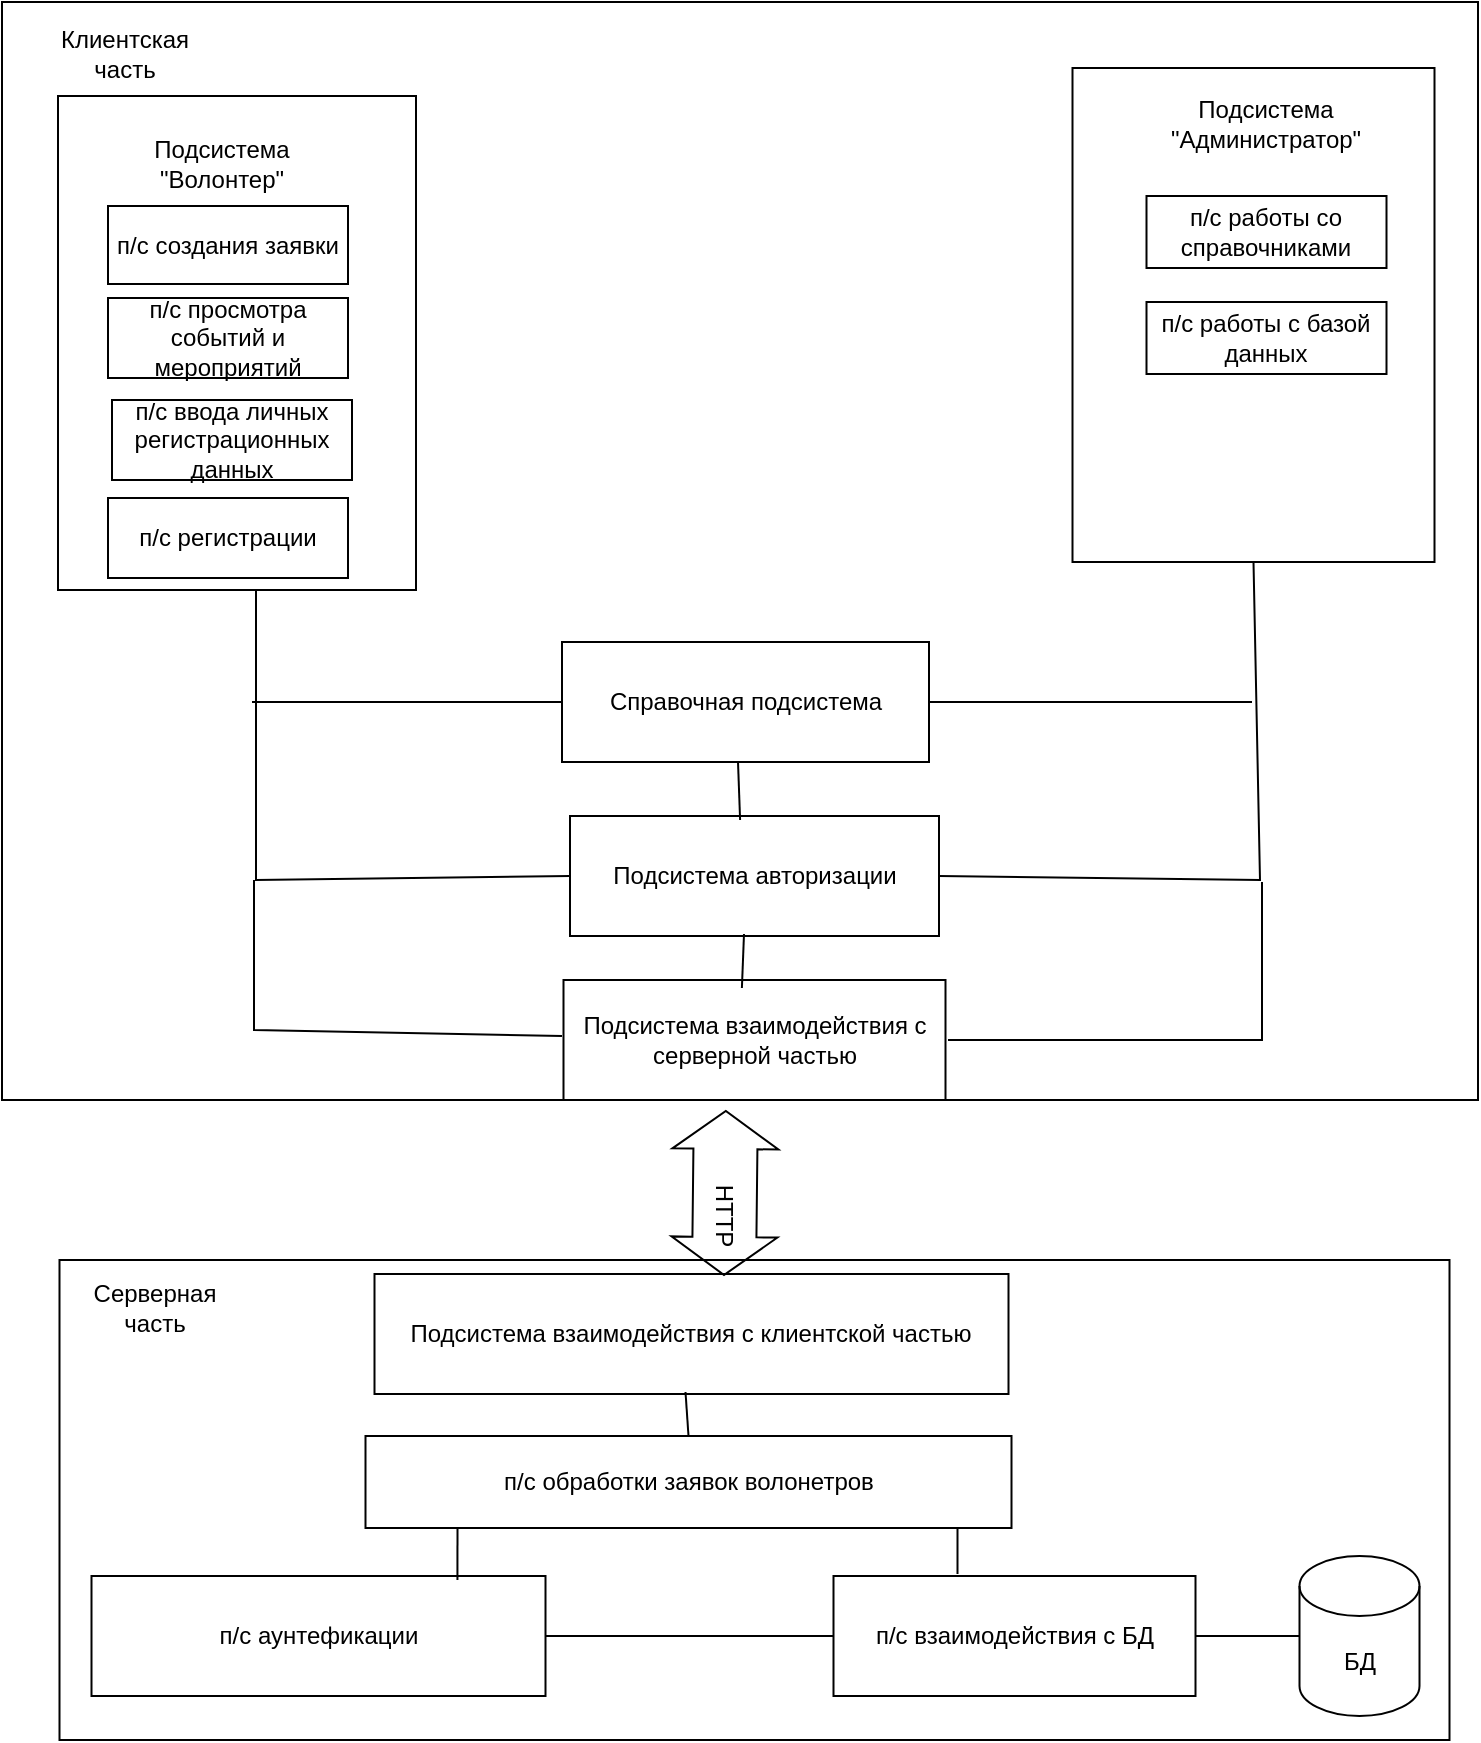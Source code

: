 <mxfile version="24.8.4">
  <diagram name="Страница — 1" id="MMwYMrBjLCGeWuF0NXBC">
    <mxGraphModel dx="1969" dy="878" grid="0" gridSize="10" guides="1" tooltips="1" connect="1" arrows="1" fold="1" page="1" pageScale="1" pageWidth="1169" pageHeight="1654" math="0" shadow="0">
      <root>
        <mxCell id="0" />
        <mxCell id="1" parent="0" />
        <mxCell id="FDYRo6DKzsIXx-MK1S8J-13" value="" style="rounded=0;whiteSpace=wrap;html=1;" parent="1" vertex="1">
          <mxGeometry x="116" y="217" width="738" height="549" as="geometry" />
        </mxCell>
        <mxCell id="FDYRo6DKzsIXx-MK1S8J-14" value="Клиентская часть" style="text;html=1;align=center;verticalAlign=middle;whiteSpace=wrap;rounded=0;" parent="1" vertex="1">
          <mxGeometry x="132" y="228" width="91" height="30" as="geometry" />
        </mxCell>
        <mxCell id="FDYRo6DKzsIXx-MK1S8J-16" value="" style="rounded=0;whiteSpace=wrap;html=1;" parent="1" vertex="1">
          <mxGeometry x="144.75" y="846" width="695" height="240" as="geometry" />
        </mxCell>
        <mxCell id="FDYRo6DKzsIXx-MK1S8J-17" value="Серверная часть" style="text;html=1;align=center;verticalAlign=middle;whiteSpace=wrap;rounded=0;" parent="1" vertex="1">
          <mxGeometry x="151.75" y="855" width="81" height="30" as="geometry" />
        </mxCell>
        <mxCell id="FDYRo6DKzsIXx-MK1S8J-20" value="Подсистема взаимодействия с клиентской частью" style="rounded=0;whiteSpace=wrap;html=1;" parent="1" vertex="1">
          <mxGeometry x="302.25" y="853" width="317" height="60" as="geometry" />
        </mxCell>
        <mxCell id="FDYRo6DKzsIXx-MK1S8J-21" value="БД" style="shape=cylinder3;whiteSpace=wrap;html=1;boundedLbl=1;backgroundOutline=1;size=15;" parent="1" vertex="1">
          <mxGeometry x="764.75" y="994" width="60" height="80" as="geometry" />
        </mxCell>
        <mxCell id="FDYRo6DKzsIXx-MK1S8J-22" value="п/с аунтефикации" style="rounded=0;whiteSpace=wrap;html=1;" parent="1" vertex="1">
          <mxGeometry x="160.75" y="1004" width="227" height="60" as="geometry" />
        </mxCell>
        <mxCell id="FDYRo6DKzsIXx-MK1S8J-23" value="п/с взаимодействия с БД" style="rounded=0;whiteSpace=wrap;html=1;" parent="1" vertex="1">
          <mxGeometry x="531.75" y="1004" width="181" height="60" as="geometry" />
        </mxCell>
        <mxCell id="FDYRo6DKzsIXx-MK1S8J-26" value="" style="endArrow=none;html=1;rounded=0;entryX=0;entryY=0.5;entryDx=0;entryDy=0;exitX=1;exitY=0.5;exitDx=0;exitDy=0;" parent="1" source="FDYRo6DKzsIXx-MK1S8J-22" target="FDYRo6DKzsIXx-MK1S8J-23" edge="1">
          <mxGeometry width="50" height="50" relative="1" as="geometry">
            <mxPoint x="422.25" y="1019" as="sourcePoint" />
            <mxPoint x="472.25" y="969" as="targetPoint" />
          </mxGeometry>
        </mxCell>
        <mxCell id="FDYRo6DKzsIXx-MK1S8J-27" value="" style="endArrow=none;html=1;rounded=0;entryX=0;entryY=0.5;entryDx=0;entryDy=0;entryPerimeter=0;" parent="1" source="FDYRo6DKzsIXx-MK1S8J-23" target="FDYRo6DKzsIXx-MK1S8J-21" edge="1">
          <mxGeometry width="50" height="50" relative="1" as="geometry">
            <mxPoint x="715.25" y="1017" as="sourcePoint" />
            <mxPoint x="765.25" y="967" as="targetPoint" />
          </mxGeometry>
        </mxCell>
        <mxCell id="FDYRo6DKzsIXx-MK1S8J-36" value="" style="shape=flexArrow;endArrow=classic;startArrow=classic;html=1;rounded=0;exitX=1;exitY=0.5;exitDx=0;exitDy=0;width=32;entryX=0.425;entryY=1.083;entryDx=0;entryDy=0;entryPerimeter=0;" parent="1" source="FDYRo6DKzsIXx-MK1S8J-38" edge="1" target="FDYRo6DKzsIXx-MK1S8J-46">
          <mxGeometry width="100" height="100" relative="1" as="geometry">
            <mxPoint x="626.99" y="904.42" as="sourcePoint" />
            <mxPoint x="625.005" y="772" as="targetPoint" />
          </mxGeometry>
        </mxCell>
        <mxCell id="FDYRo6DKzsIXx-MK1S8J-38" value="HTTP" style="text;html=1;align=center;verticalAlign=middle;whiteSpace=wrap;rounded=0;rotation=90;" parent="1" vertex="1">
          <mxGeometry x="447" y="809" width="60" height="30" as="geometry" />
        </mxCell>
        <mxCell id="FDYRo6DKzsIXx-MK1S8J-44" value="Подсистема авторизации" style="rounded=0;whiteSpace=wrap;html=1;" parent="1" vertex="1">
          <mxGeometry x="400" y="624" width="184.5" height="60" as="geometry" />
        </mxCell>
        <mxCell id="FDYRo6DKzsIXx-MK1S8J-59" value="" style="endArrow=none;html=1;rounded=0;exitX=1;exitY=0.5;exitDx=0;exitDy=0;" parent="1" source="FDYRo6DKzsIXx-MK1S8J-45" edge="1">
          <mxGeometry width="50" height="50" relative="1" as="geometry">
            <mxPoint x="695" y="572" as="sourcePoint" />
            <mxPoint x="741" y="567" as="targetPoint" />
          </mxGeometry>
        </mxCell>
        <mxCell id="FDYRo6DKzsIXx-MK1S8J-45" value="Справочная подсистема" style="rounded=0;whiteSpace=wrap;html=1;" parent="1" vertex="1">
          <mxGeometry x="396" y="537" width="183.5" height="60" as="geometry" />
        </mxCell>
        <mxCell id="FDYRo6DKzsIXx-MK1S8J-46" value="Подсистема взаимодействия с серверной частью" style="rounded=0;whiteSpace=wrap;html=1;" parent="1" vertex="1">
          <mxGeometry x="396.75" y="706" width="191" height="60" as="geometry" />
        </mxCell>
        <mxCell id="FDYRo6DKzsIXx-MK1S8J-47" value="" style="rounded=0;whiteSpace=wrap;html=1;" parent="1" vertex="1">
          <mxGeometry x="651.25" y="250" width="181" height="247" as="geometry" />
        </mxCell>
        <mxCell id="FDYRo6DKzsIXx-MK1S8J-48" value="Подсистема &quot;Администратор&quot;" style="text;html=1;align=center;verticalAlign=middle;whiteSpace=wrap;rounded=0;" parent="1" vertex="1">
          <mxGeometry x="718.25" y="263" width="60" height="30" as="geometry" />
        </mxCell>
        <mxCell id="FDYRo6DKzsIXx-MK1S8J-49" value="" style="rounded=0;whiteSpace=wrap;html=1;" parent="1" vertex="1">
          <mxGeometry x="144" y="264" width="179" height="247" as="geometry" />
        </mxCell>
        <mxCell id="FDYRo6DKzsIXx-MK1S8J-50" value="Подсистема &quot;Волонтер&quot;" style="text;html=1;align=center;verticalAlign=middle;whiteSpace=wrap;rounded=0;" parent="1" vertex="1">
          <mxGeometry x="196" y="283" width="60" height="30" as="geometry" />
        </mxCell>
        <mxCell id="FDYRo6DKzsIXx-MK1S8J-51" value="п/с создания заявки" style="rounded=0;whiteSpace=wrap;html=1;" parent="1" vertex="1">
          <mxGeometry x="169" y="319" width="120" height="39" as="geometry" />
        </mxCell>
        <mxCell id="FDYRo6DKzsIXx-MK1S8J-52" value="" style="endArrow=none;html=1;rounded=0;exitX=0;exitY=0.5;exitDx=0;exitDy=0;" parent="1" source="FDYRo6DKzsIXx-MK1S8J-44" edge="1">
          <mxGeometry width="50" height="50" relative="1" as="geometry">
            <mxPoint x="193" y="561" as="sourcePoint" />
            <mxPoint x="243" y="511" as="targetPoint" />
            <Array as="points">
              <mxPoint x="243" y="656" />
            </Array>
          </mxGeometry>
        </mxCell>
        <mxCell id="FDYRo6DKzsIXx-MK1S8J-53" value="" style="endArrow=none;html=1;rounded=0;entryX=0;entryY=0.5;entryDx=0;entryDy=0;" parent="1" target="FDYRo6DKzsIXx-MK1S8J-45" edge="1">
          <mxGeometry width="50" height="50" relative="1" as="geometry">
            <mxPoint x="241" y="567" as="sourcePoint" />
            <mxPoint x="291" y="529" as="targetPoint" />
          </mxGeometry>
        </mxCell>
        <mxCell id="FDYRo6DKzsIXx-MK1S8J-56" value="" style="endArrow=none;html=1;rounded=0;exitX=1;exitY=0.5;exitDx=0;exitDy=0;entryX=0.5;entryY=1;entryDx=0;entryDy=0;" parent="1" source="FDYRo6DKzsIXx-MK1S8J-44" edge="1" target="FDYRo6DKzsIXx-MK1S8J-47">
          <mxGeometry width="50" height="50" relative="1" as="geometry">
            <mxPoint x="899" y="549" as="sourcePoint" />
            <mxPoint x="949" y="499" as="targetPoint" />
            <Array as="points">
              <mxPoint x="745" y="656" />
            </Array>
          </mxGeometry>
        </mxCell>
        <mxCell id="SIpF2wRrHYx23ZHNWNwy-1" value="п/с работы со справочниками" style="rounded=0;whiteSpace=wrap;html=1;" parent="1" vertex="1">
          <mxGeometry x="688.25" y="314" width="120" height="36" as="geometry" />
        </mxCell>
        <mxCell id="SIpF2wRrHYx23ZHNWNwy-2" value="п/с просмотра событий и мероприятий" style="rounded=0;whiteSpace=wrap;html=1;" parent="1" vertex="1">
          <mxGeometry x="169" y="365" width="120" height="40" as="geometry" />
        </mxCell>
        <mxCell id="S-MvLSUMD0grXTGXBFP--3" value="п/с обработки заявок волонетров" style="rounded=0;whiteSpace=wrap;html=1;" parent="1" vertex="1">
          <mxGeometry x="297.75" y="934" width="323" height="46" as="geometry" />
        </mxCell>
        <mxCell id="S-MvLSUMD0grXTGXBFP--7" value="" style="endArrow=none;html=1;rounded=0;exitX=0.806;exitY=0.033;exitDx=0;exitDy=0;exitPerimeter=0;" parent="1" source="FDYRo6DKzsIXx-MK1S8J-22" edge="1">
          <mxGeometry width="50" height="50" relative="1" as="geometry">
            <mxPoint x="343.75" y="1001" as="sourcePoint" />
            <mxPoint x="343.75" y="980" as="targetPoint" />
          </mxGeometry>
        </mxCell>
        <mxCell id="S-MvLSUMD0grXTGXBFP--8" value="" style="endArrow=none;html=1;rounded=0;exitX=0.5;exitY=0;exitDx=0;exitDy=0;" parent="1" source="S-MvLSUMD0grXTGXBFP--3" edge="1">
          <mxGeometry width="50" height="50" relative="1" as="geometry">
            <mxPoint x="435.75" y="946" as="sourcePoint" />
            <mxPoint x="457.75" y="912" as="targetPoint" />
          </mxGeometry>
        </mxCell>
        <mxCell id="S-MvLSUMD0grXTGXBFP--9" value="" style="endArrow=none;html=1;rounded=0;" parent="1" edge="1">
          <mxGeometry width="50" height="50" relative="1" as="geometry">
            <mxPoint x="593.75" y="1003" as="sourcePoint" />
            <mxPoint x="593.75" y="980" as="targetPoint" />
          </mxGeometry>
        </mxCell>
        <mxCell id="ZL0jJYdhNXlCB6z54EIf-1" value="п/с работы с базой данных" style="rounded=0;whiteSpace=wrap;html=1;" vertex="1" parent="1">
          <mxGeometry x="688.25" y="367" width="120" height="36" as="geometry" />
        </mxCell>
        <mxCell id="ZL0jJYdhNXlCB6z54EIf-2" value="п/с ввода личных регистрационных данных" style="rounded=0;whiteSpace=wrap;html=1;" vertex="1" parent="1">
          <mxGeometry x="171" y="416" width="120" height="40" as="geometry" />
        </mxCell>
        <mxCell id="ZL0jJYdhNXlCB6z54EIf-3" value="" style="endArrow=none;html=1;rounded=0;" edge="1" parent="1">
          <mxGeometry width="50" height="50" relative="1" as="geometry">
            <mxPoint x="242" y="656" as="sourcePoint" />
            <mxPoint x="396" y="734" as="targetPoint" />
            <Array as="points">
              <mxPoint x="242" y="731" />
            </Array>
          </mxGeometry>
        </mxCell>
        <mxCell id="ZL0jJYdhNXlCB6z54EIf-4" value="" style="endArrow=none;html=1;rounded=0;" edge="1" parent="1">
          <mxGeometry width="50" height="50" relative="1" as="geometry">
            <mxPoint x="589" y="736" as="sourcePoint" />
            <mxPoint x="746" y="657" as="targetPoint" />
            <Array as="points">
              <mxPoint x="746" y="736" />
            </Array>
          </mxGeometry>
        </mxCell>
        <mxCell id="ZL0jJYdhNXlCB6z54EIf-5" value="" style="endArrow=none;html=1;rounded=0;exitX=0.461;exitY=0.033;exitDx=0;exitDy=0;exitPerimeter=0;" edge="1" parent="1" source="FDYRo6DKzsIXx-MK1S8J-44">
          <mxGeometry width="50" height="50" relative="1" as="geometry">
            <mxPoint x="434" y="647" as="sourcePoint" />
            <mxPoint x="484" y="597" as="targetPoint" />
          </mxGeometry>
        </mxCell>
        <mxCell id="ZL0jJYdhNXlCB6z54EIf-6" value="" style="endArrow=none;html=1;rounded=0;exitX=0.467;exitY=0.067;exitDx=0;exitDy=0;exitPerimeter=0;" edge="1" parent="1" source="FDYRo6DKzsIXx-MK1S8J-46">
          <mxGeometry width="50" height="50" relative="1" as="geometry">
            <mxPoint x="437" y="733" as="sourcePoint" />
            <mxPoint x="487" y="683" as="targetPoint" />
          </mxGeometry>
        </mxCell>
        <mxCell id="ZL0jJYdhNXlCB6z54EIf-7" value="п/с регистрации" style="rounded=0;whiteSpace=wrap;html=1;" vertex="1" parent="1">
          <mxGeometry x="169" y="465" width="120" height="40" as="geometry" />
        </mxCell>
      </root>
    </mxGraphModel>
  </diagram>
</mxfile>
